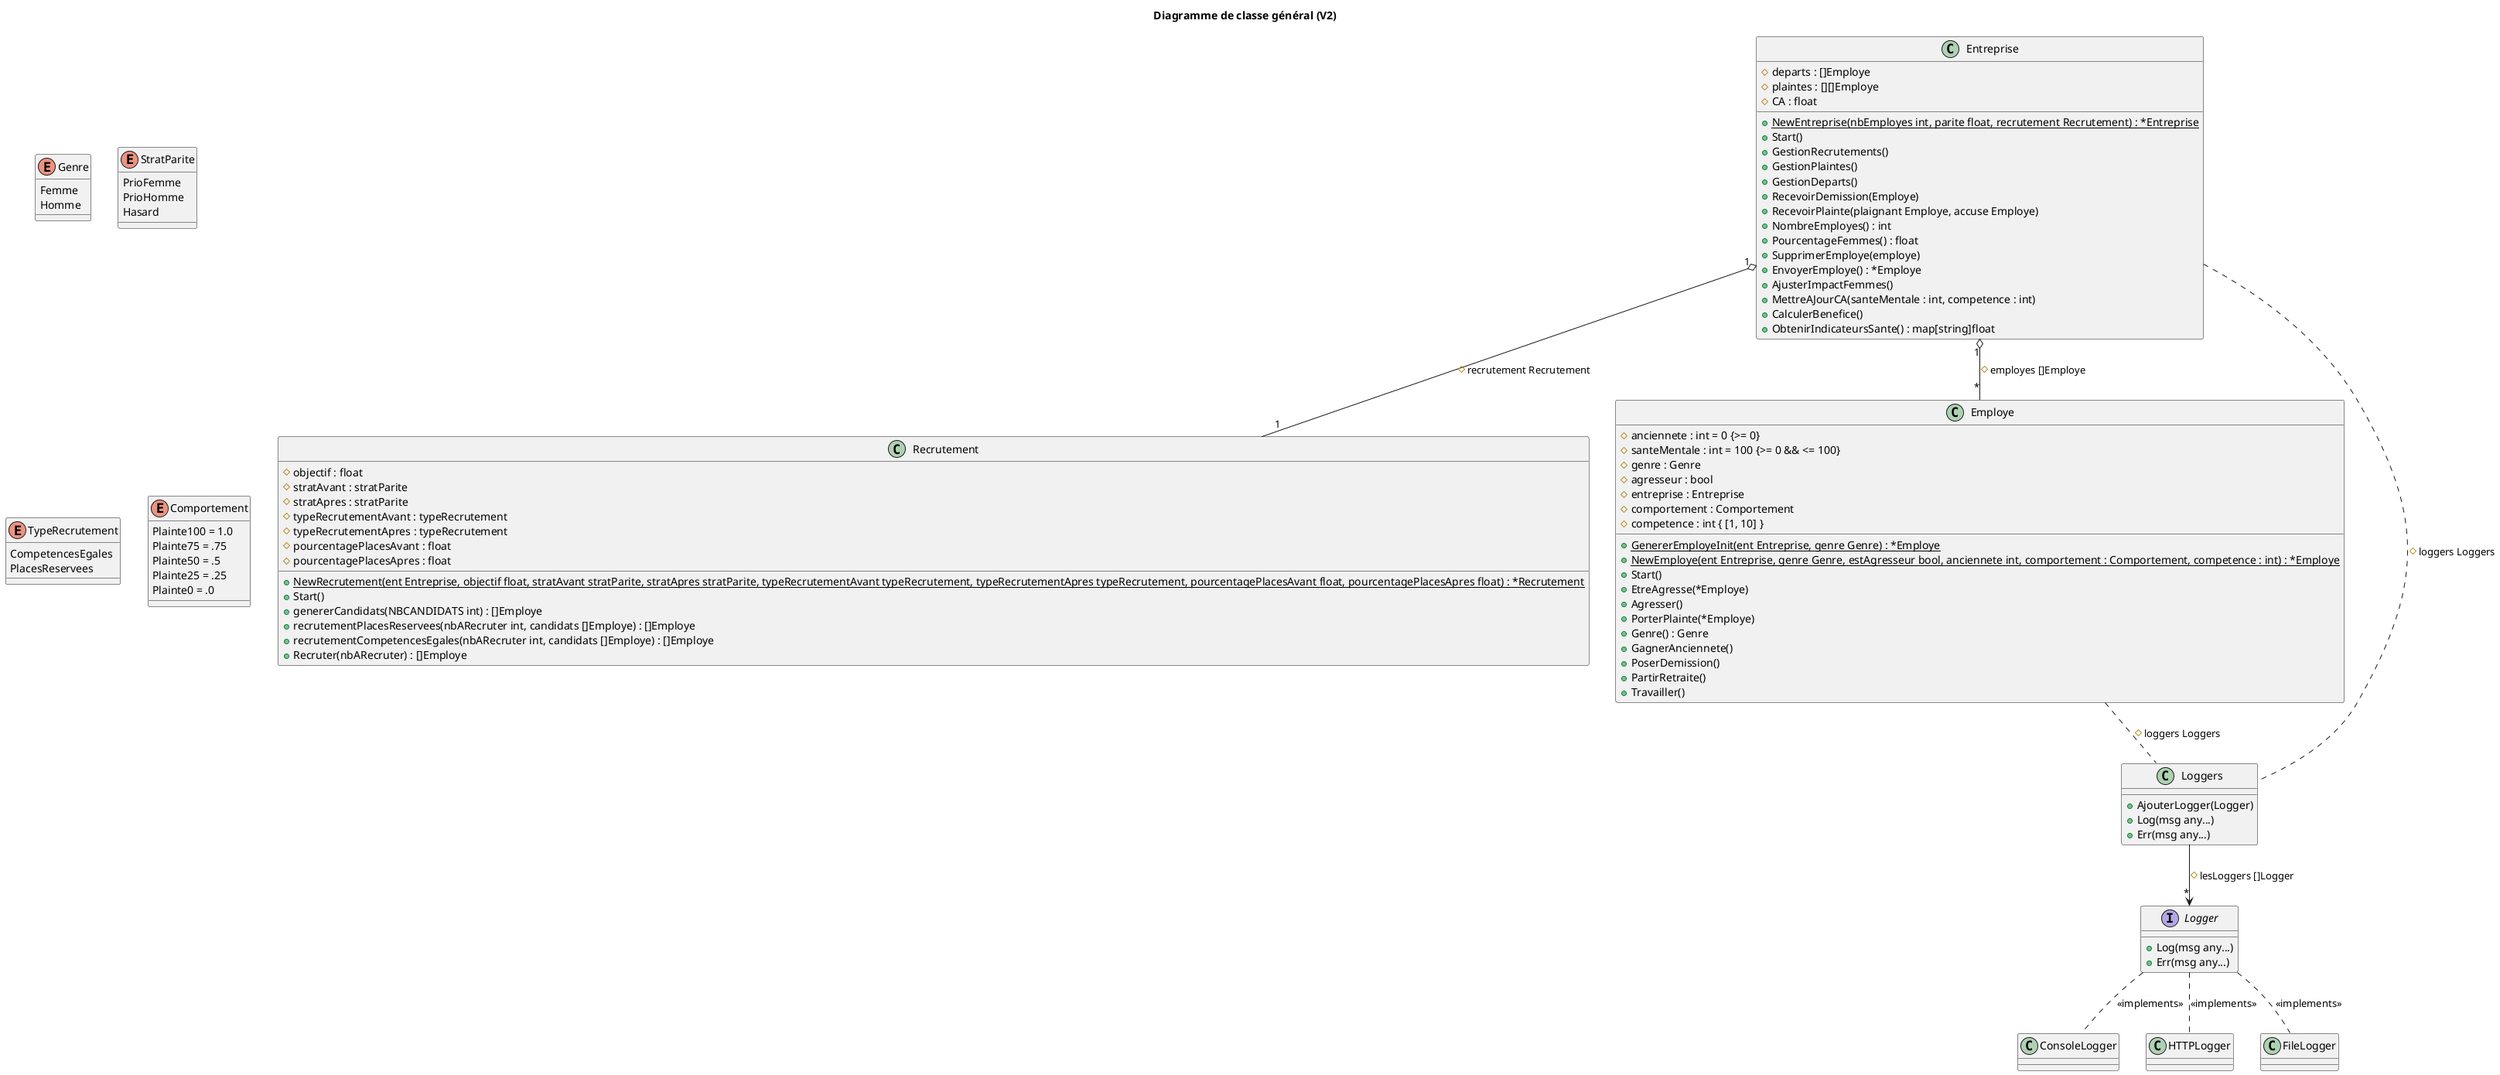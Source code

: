 @startuml Diagramme de classe général (V2)

'-----------------
' Parametrage

title Diagramme de classe général (V2)

'-----------------
' Classes

' Simulation à discuter !!!

class Entreprise {
    # departs : []Employe
    # plaintes : [][]Employe
    # CA : float

    + {static} NewEntreprise(nbEmployes int, parite float, recrutement Recrutement) : *Entreprise
    + Start()
    + GestionRecrutements() 
    + GestionPlaintes()
    + GestionDeparts()
    + RecevoirDemission(Employe)
    + RecevoirPlainte(plaignant Employe, accuse Employe)
    + NombreEmployes() : int
    + PourcentageFemmes() : float
    + SupprimerEmploye(employe)
    + EnvoyerEmploye() : *Employe


    + AjusterImpactFemmes()
    + MettreAJourCA(santeMentale : int, competence : int)
    + CalculerBenefice()
    + ObtenirIndicateursSante() : map[string]float
}

class Recrutement {
    # objectif : float
    # stratAvant : stratParite
    # stratApres : stratParite
    # typeRecrutementAvant : typeRecrutement
    # typeRecrutementApres : typeRecrutement
    # pourcentagePlacesAvant : float
    # pourcentagePlacesApres : float

    + {static} NewRecrutement(ent Entreprise, objectif float, stratAvant stratParite, stratApres stratParite, typeRecrutementAvant typeRecrutement, typeRecrutementApres typeRecrutement, pourcentagePlacesAvant float, pourcentagePlacesApres float) : *Recrutement
    + Start()
    + genererCandidats(NBCANDIDATS int) : []Employe
    + recrutementPlacesReservees(nbARecruter int, candidats []Employe) : []Employe
    + recrutementCompetencesEgales(nbARecruter int, candidats []Employe) : []Employe
    + Recruter(nbARecruter) : []Employe
}

class Employe {
    # anciennete : int = 0 {>= 0}
    # santeMentale : int = 100 {>= 0 && <= 100}
    # genre : Genre
    # agresseur : bool
    # entreprise : Entreprise
    # comportement : Comportement
    # competence : int { [1, 10] }

    + {static} GenererEmployeInit(ent Entreprise, genre Genre) : *Employe
    + {static} NewEmploye(ent Entreprise, genre Genre, estAgresseur bool, anciennete int, comportement : Comportement, competence : int) : *Employe
    + Start()
    + EtreAgresse(*Employe)
    + Agresser()
    + PorterPlainte(*Employe)
    + Genre() : Genre
    + GagnerAnciennete()


    + PoserDemission()
    + PartirRetraite()
    + Travailler()
}

interface Logger {
    + Log(msg any...)
    + Err(msg any...)
}

class Loggers {
    + AjouterLogger(Logger)
    + Log(msg any...)
    + Err(msg any...)
}

class ConsoleLogger {}
class HTTPLogger {}
class FileLogger {}

'-----------------
' Enumerations

enum Genre {
    Femme
    Homme
}

enum StratParite {
    PrioFemme
    PrioHomme
    Hasard
}

enum TypeRecrutement {
    CompetencesEgales
    PlacesReservees
}

enum Comportement {
    Plainte100 = 1.0
    Plainte75 = .75
    Plainte50 = .5
    Plainte25 = .25
    Plainte0 = .0
}

'-----------------
' Relations

Entreprise "1" o-- "*" Employe : # employes []Employe
Entreprise "1" o-- "1" Recrutement : # recrutement Recrutement

Loggers --> "*" Logger : # lesLoggers []Logger

Logger .. ConsoleLogger : <<implements>>
Logger .. HTTPLogger : <<implements>>
Logger .. FileLogger : <<implements>>

Entreprise .. Loggers : # loggers Loggers
Employe .. Loggers : # loggers Loggers

@enduml